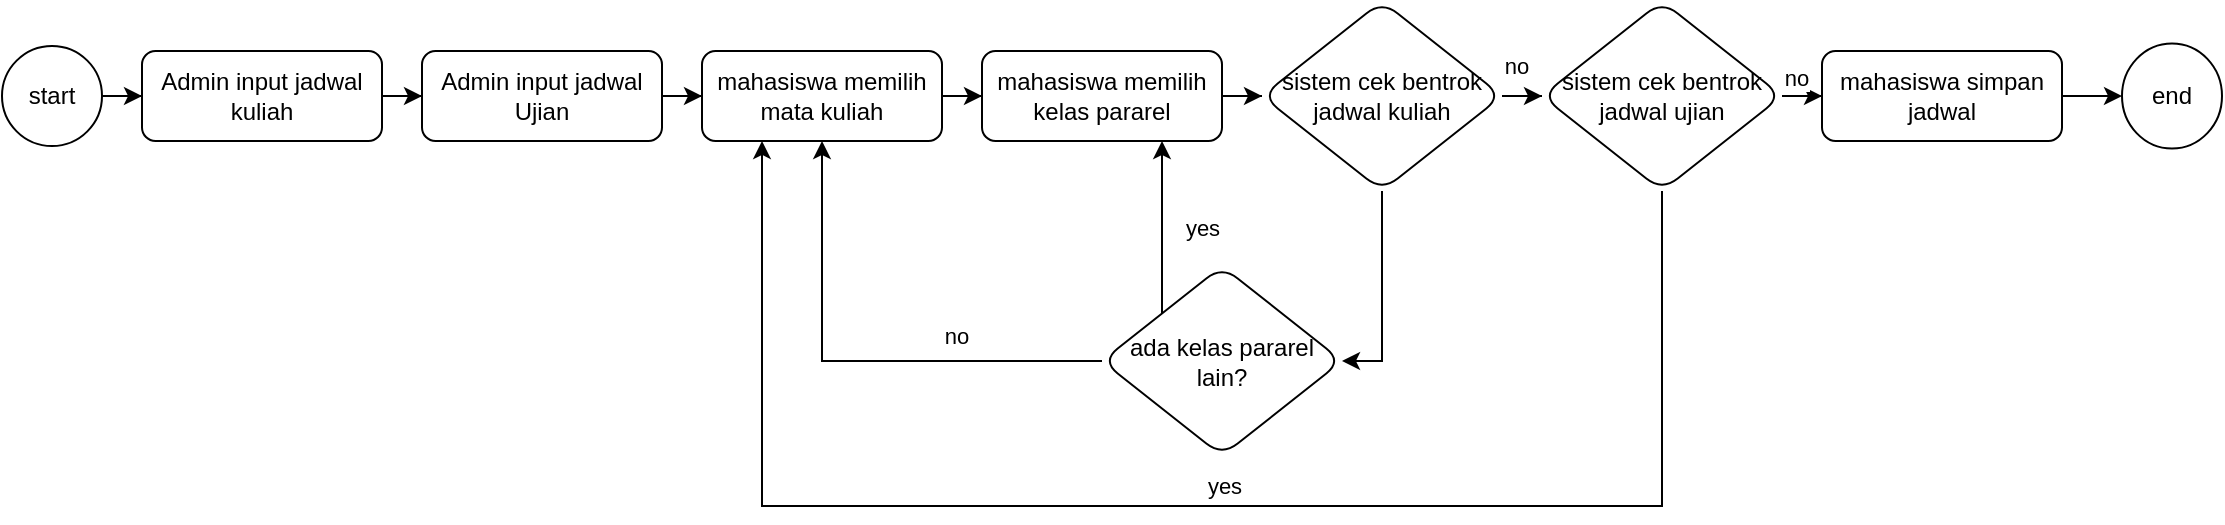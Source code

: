 <mxfile version="22.1.8" type="device">
  <diagram name="Page-1" id="lD4QbFljwsV9anF8qgun">
    <mxGraphModel dx="1434" dy="772" grid="1" gridSize="10" guides="1" tooltips="1" connect="1" arrows="1" fold="1" page="1" pageScale="1" pageWidth="850" pageHeight="1100" math="0" shadow="0">
      <root>
        <mxCell id="0" />
        <mxCell id="1" parent="0" />
        <mxCell id="YesN9xBKogLzLxxMhchf-3" value="" style="edgeStyle=orthogonalEdgeStyle;rounded=0;orthogonalLoop=1;jettySize=auto;html=1;" edge="1" parent="1" source="YesN9xBKogLzLxxMhchf-1" target="YesN9xBKogLzLxxMhchf-2">
          <mxGeometry relative="1" as="geometry" />
        </mxCell>
        <mxCell id="YesN9xBKogLzLxxMhchf-1" value="start" style="ellipse;whiteSpace=wrap;html=1;aspect=fixed;" vertex="1" parent="1">
          <mxGeometry x="80" y="50" width="50" height="50" as="geometry" />
        </mxCell>
        <mxCell id="YesN9xBKogLzLxxMhchf-5" value="" style="edgeStyle=orthogonalEdgeStyle;rounded=0;orthogonalLoop=1;jettySize=auto;html=1;" edge="1" parent="1" source="YesN9xBKogLzLxxMhchf-2" target="YesN9xBKogLzLxxMhchf-4">
          <mxGeometry relative="1" as="geometry" />
        </mxCell>
        <mxCell id="YesN9xBKogLzLxxMhchf-2" value="Admin input jadwal kuliah" style="rounded=1;whiteSpace=wrap;html=1;" vertex="1" parent="1">
          <mxGeometry x="150" y="52.5" width="120" height="45" as="geometry" />
        </mxCell>
        <mxCell id="YesN9xBKogLzLxxMhchf-7" value="" style="edgeStyle=orthogonalEdgeStyle;rounded=0;orthogonalLoop=1;jettySize=auto;html=1;" edge="1" parent="1" source="YesN9xBKogLzLxxMhchf-4" target="YesN9xBKogLzLxxMhchf-6">
          <mxGeometry relative="1" as="geometry" />
        </mxCell>
        <mxCell id="YesN9xBKogLzLxxMhchf-4" value="Admin input jadwal&lt;br&gt;Ujian" style="rounded=1;whiteSpace=wrap;html=1;" vertex="1" parent="1">
          <mxGeometry x="290" y="52.5" width="120" height="45" as="geometry" />
        </mxCell>
        <mxCell id="YesN9xBKogLzLxxMhchf-9" value="" style="edgeStyle=orthogonalEdgeStyle;rounded=0;orthogonalLoop=1;jettySize=auto;html=1;" edge="1" parent="1" source="YesN9xBKogLzLxxMhchf-6" target="YesN9xBKogLzLxxMhchf-8">
          <mxGeometry relative="1" as="geometry" />
        </mxCell>
        <mxCell id="YesN9xBKogLzLxxMhchf-6" value="mahasiswa memilih&lt;br&gt;mata kuliah" style="rounded=1;whiteSpace=wrap;html=1;" vertex="1" parent="1">
          <mxGeometry x="430" y="52.5" width="120" height="45" as="geometry" />
        </mxCell>
        <mxCell id="YesN9xBKogLzLxxMhchf-15" value="" style="edgeStyle=orthogonalEdgeStyle;rounded=0;orthogonalLoop=1;jettySize=auto;html=1;" edge="1" parent="1" source="YesN9xBKogLzLxxMhchf-8" target="YesN9xBKogLzLxxMhchf-14">
          <mxGeometry relative="1" as="geometry" />
        </mxCell>
        <mxCell id="YesN9xBKogLzLxxMhchf-8" value="mahasiswa memilih&lt;br&gt;kelas pararel" style="rounded=1;whiteSpace=wrap;html=1;" vertex="1" parent="1">
          <mxGeometry x="570" y="52.5" width="120" height="45" as="geometry" />
        </mxCell>
        <mxCell id="YesN9xBKogLzLxxMhchf-17" value="" style="edgeStyle=orthogonalEdgeStyle;rounded=0;orthogonalLoop=1;jettySize=auto;html=1;" edge="1" parent="1" source="YesN9xBKogLzLxxMhchf-14" target="YesN9xBKogLzLxxMhchf-16">
          <mxGeometry relative="1" as="geometry" />
        </mxCell>
        <mxCell id="YesN9xBKogLzLxxMhchf-18" value="no" style="edgeLabel;html=1;align=center;verticalAlign=middle;resizable=0;points=[];" vertex="1" connectable="0" parent="YesN9xBKogLzLxxMhchf-17">
          <mxGeometry x="0.567" y="-2" relative="1" as="geometry">
            <mxPoint y="-17" as="offset" />
          </mxGeometry>
        </mxCell>
        <mxCell id="YesN9xBKogLzLxxMhchf-28" style="edgeStyle=orthogonalEdgeStyle;rounded=0;orthogonalLoop=1;jettySize=auto;html=1;exitX=0.5;exitY=1;exitDx=0;exitDy=0;entryX=1;entryY=0.5;entryDx=0;entryDy=0;" edge="1" parent="1" source="YesN9xBKogLzLxxMhchf-14" target="YesN9xBKogLzLxxMhchf-27">
          <mxGeometry relative="1" as="geometry" />
        </mxCell>
        <mxCell id="YesN9xBKogLzLxxMhchf-14" value="sistem cek bentrok&lt;br&gt;jadwal kuliah" style="rhombus;whiteSpace=wrap;html=1;rounded=1;" vertex="1" parent="1">
          <mxGeometry x="710" y="27.5" width="120" height="95" as="geometry" />
        </mxCell>
        <mxCell id="YesN9xBKogLzLxxMhchf-24" value="" style="edgeStyle=orthogonalEdgeStyle;rounded=0;orthogonalLoop=1;jettySize=auto;html=1;" edge="1" parent="1" source="YesN9xBKogLzLxxMhchf-16" target="YesN9xBKogLzLxxMhchf-23">
          <mxGeometry relative="1" as="geometry" />
        </mxCell>
        <mxCell id="YesN9xBKogLzLxxMhchf-35" value="no" style="edgeLabel;html=1;align=center;verticalAlign=middle;resizable=0;points=[];" vertex="1" connectable="0" parent="YesN9xBKogLzLxxMhchf-24">
          <mxGeometry x="0.6" y="-1" relative="1" as="geometry">
            <mxPoint x="-1" y="-10" as="offset" />
          </mxGeometry>
        </mxCell>
        <mxCell id="YesN9xBKogLzLxxMhchf-33" style="edgeStyle=orthogonalEdgeStyle;rounded=0;orthogonalLoop=1;jettySize=auto;html=1;exitX=0.5;exitY=1;exitDx=0;exitDy=0;entryX=0.25;entryY=1;entryDx=0;entryDy=0;" edge="1" parent="1" source="YesN9xBKogLzLxxMhchf-16" target="YesN9xBKogLzLxxMhchf-6">
          <mxGeometry relative="1" as="geometry">
            <Array as="points">
              <mxPoint x="910" y="280" />
              <mxPoint x="460" y="280" />
            </Array>
          </mxGeometry>
        </mxCell>
        <mxCell id="YesN9xBKogLzLxxMhchf-34" value="yes" style="edgeLabel;html=1;align=center;verticalAlign=middle;resizable=0;points=[];" vertex="1" connectable="0" parent="YesN9xBKogLzLxxMhchf-33">
          <mxGeometry x="-0.07" y="4" relative="1" as="geometry">
            <mxPoint x="-9" y="-14" as="offset" />
          </mxGeometry>
        </mxCell>
        <mxCell id="YesN9xBKogLzLxxMhchf-16" value="sistem cek bentrok&lt;br&gt;jadwal ujian" style="rhombus;whiteSpace=wrap;html=1;rounded=1;" vertex="1" parent="1">
          <mxGeometry x="850" y="27.5" width="120" height="95" as="geometry" />
        </mxCell>
        <mxCell id="YesN9xBKogLzLxxMhchf-26" value="" style="edgeStyle=orthogonalEdgeStyle;rounded=0;orthogonalLoop=1;jettySize=auto;html=1;" edge="1" parent="1" source="YesN9xBKogLzLxxMhchf-23" target="YesN9xBKogLzLxxMhchf-25">
          <mxGeometry relative="1" as="geometry" />
        </mxCell>
        <mxCell id="YesN9xBKogLzLxxMhchf-23" value="mahasiswa simpan&lt;br&gt;jadwal" style="whiteSpace=wrap;html=1;rounded=1;" vertex="1" parent="1">
          <mxGeometry x="990" y="52.5" width="120" height="45" as="geometry" />
        </mxCell>
        <mxCell id="YesN9xBKogLzLxxMhchf-25" value="end" style="ellipse;whiteSpace=wrap;html=1;rounded=1;" vertex="1" parent="1">
          <mxGeometry x="1140" y="48.75" width="50" height="52.5" as="geometry" />
        </mxCell>
        <mxCell id="YesN9xBKogLzLxxMhchf-29" style="edgeStyle=orthogonalEdgeStyle;rounded=0;orthogonalLoop=1;jettySize=auto;html=1;exitX=0;exitY=0;exitDx=0;exitDy=0;entryX=0.75;entryY=1;entryDx=0;entryDy=0;" edge="1" parent="1" source="YesN9xBKogLzLxxMhchf-27" target="YesN9xBKogLzLxxMhchf-8">
          <mxGeometry relative="1" as="geometry">
            <mxPoint x="689.5" y="163.75" as="sourcePoint" />
            <mxPoint x="689.5" y="101.25" as="targetPoint" />
            <Array as="points" />
          </mxGeometry>
        </mxCell>
        <mxCell id="YesN9xBKogLzLxxMhchf-30" value="yes" style="edgeLabel;html=1;align=center;verticalAlign=middle;resizable=0;points=[];" vertex="1" connectable="0" parent="YesN9xBKogLzLxxMhchf-29">
          <mxGeometry x="0.173" y="1" relative="1" as="geometry">
            <mxPoint x="21" y="7" as="offset" />
          </mxGeometry>
        </mxCell>
        <mxCell id="YesN9xBKogLzLxxMhchf-31" style="edgeStyle=orthogonalEdgeStyle;rounded=0;orthogonalLoop=1;jettySize=auto;html=1;exitX=0;exitY=0.5;exitDx=0;exitDy=0;entryX=0.5;entryY=1;entryDx=0;entryDy=0;" edge="1" parent="1" source="YesN9xBKogLzLxxMhchf-27" target="YesN9xBKogLzLxxMhchf-6">
          <mxGeometry relative="1" as="geometry" />
        </mxCell>
        <mxCell id="YesN9xBKogLzLxxMhchf-32" value="no" style="edgeLabel;html=1;align=center;verticalAlign=middle;resizable=0;points=[];" vertex="1" connectable="0" parent="YesN9xBKogLzLxxMhchf-31">
          <mxGeometry x="-0.12" y="-1" relative="1" as="geometry">
            <mxPoint x="37" y="-12" as="offset" />
          </mxGeometry>
        </mxCell>
        <mxCell id="YesN9xBKogLzLxxMhchf-27" value="ada kelas pararel&lt;br&gt;lain?" style="rhombus;whiteSpace=wrap;html=1;rounded=1;" vertex="1" parent="1">
          <mxGeometry x="630" y="160" width="120" height="95" as="geometry" />
        </mxCell>
      </root>
    </mxGraphModel>
  </diagram>
</mxfile>
